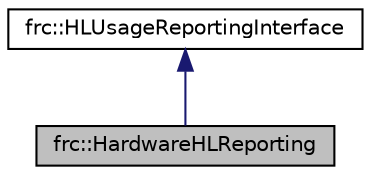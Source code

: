 digraph "frc::HardwareHLReporting"
{
  edge [fontname="Helvetica",fontsize="10",labelfontname="Helvetica",labelfontsize="10"];
  node [fontname="Helvetica",fontsize="10",shape=record];
  Node1 [label="frc::HardwareHLReporting",height=0.2,width=0.4,color="black", fillcolor="grey75", style="filled", fontcolor="black"];
  Node2 -> Node1 [dir="back",color="midnightblue",fontsize="10",style="solid",fontname="Helvetica"];
  Node2 [label="frc::HLUsageReportingInterface",height=0.2,width=0.4,color="black", fillcolor="white", style="filled",URL="$classfrc_1_1HLUsageReportingInterface.html"];
}
